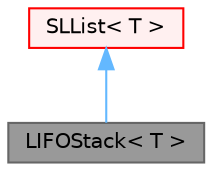 digraph "LIFOStack&lt; T &gt;"
{
 // LATEX_PDF_SIZE
  bgcolor="transparent";
  edge [fontname=Helvetica,fontsize=10,labelfontname=Helvetica,labelfontsize=10];
  node [fontname=Helvetica,fontsize=10,shape=box,height=0.2,width=0.4];
  Node1 [id="Node000001",label="LIFOStack\< T \>",height=0.2,width=0.4,color="gray40", fillcolor="grey60", style="filled", fontcolor="black",tooltip="A LIFO stack based on a singly-linked list."];
  Node2 -> Node1 [id="edge1_Node000001_Node000002",dir="back",color="steelblue1",style="solid",tooltip=" "];
  Node2 [id="Node000002",label="SLList\< T \>",height=0.2,width=0.4,color="red", fillcolor="#FFF0F0", style="filled",URL="$classFoam_1_1LList.html",tooltip="Template class for non-intrusive linked lists."];
}
